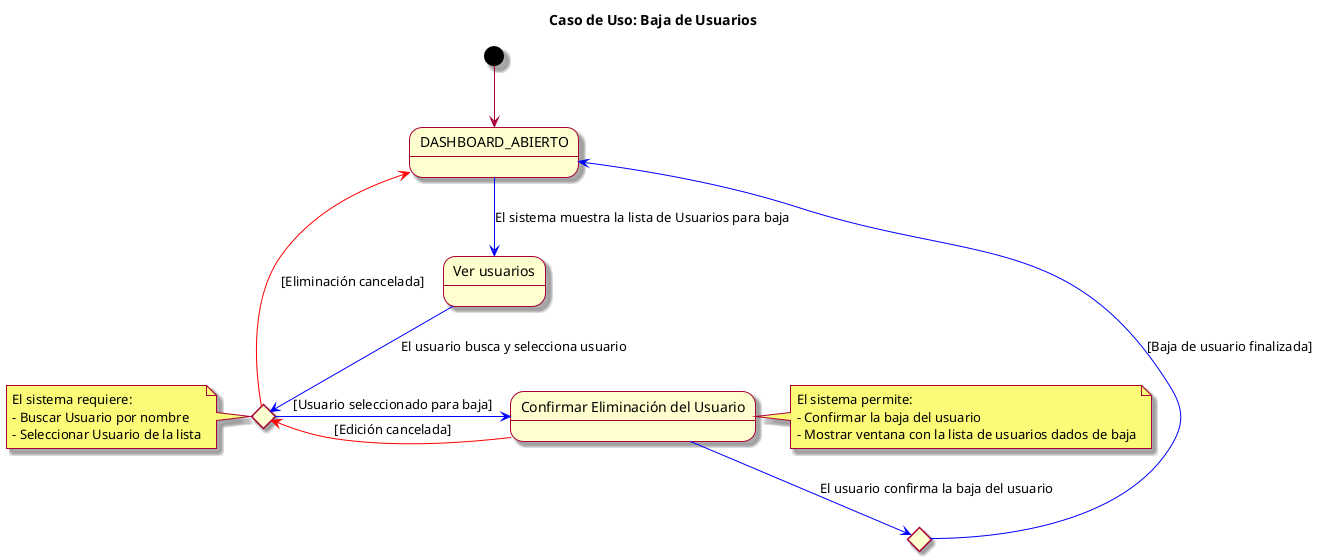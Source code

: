 @startuml
skin rose
title Caso de Uso: Baja de Usuarios

state DASHBOARD_ABIERTO as "DASHBOARD_ABIERTO"
state ListaUsuariosBaja as "Ver usuarios"
state SeleccionarUsuarioBaja <<choice>>
state ConfirmarEliminarUsuario as "Confirmar Eliminación del Usuario"
state BajaUsuarioFinalizada <<choice>>

[*] -d-> DASHBOARD_ABIERTO
DASHBOARD_ABIERTO -d[#blue]-> ListaUsuariosBaja : El sistema muestra la lista de Usuarios para baja
ListaUsuariosBaja -d[#blue]-> SeleccionarUsuarioBaja : El usuario busca y selecciona usuario
SeleccionarUsuarioBaja -r[#blue]-> ConfirmarEliminarUsuario : [Usuario seleccionado para baja]
ConfirmarEliminarUsuario -d[#blue]-> BajaUsuarioFinalizada : El usuario confirma la baja del usuario
BajaUsuarioFinalizada -r[#blue]-> DASHBOARD_ABIERTO : [Baja de usuario finalizada]
SeleccionarUsuarioBaja -l[#red]-> DASHBOARD_ABIERTO : [Eliminación cancelada]
ConfirmarEliminarUsuario -l[#red]-> SeleccionarUsuarioBaja : [Edición cancelada]

note right of ConfirmarEliminarUsuario
  El sistema permite:
  - Confirmar la baja del usuario
  - Mostrar ventana con la lista de usuarios dados de baja
end note

note left of SeleccionarUsuarioBaja
  El sistema requiere:
  - Buscar Usuario por nombre
  - Seleccionar Usuario de la lista
end note

@enduml


